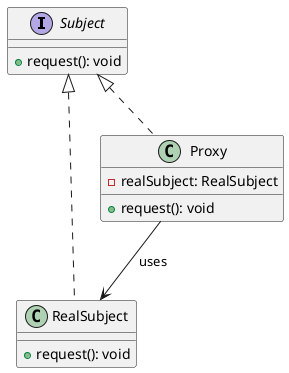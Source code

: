 @startuml
interface Subject {
    +request(): void
}

class RealSubject implements Subject {
    +request(): void
}

class Proxy implements Subject {
    -realSubject: RealSubject
    +request(): void
}

Proxy --> RealSubject : uses
@enduml